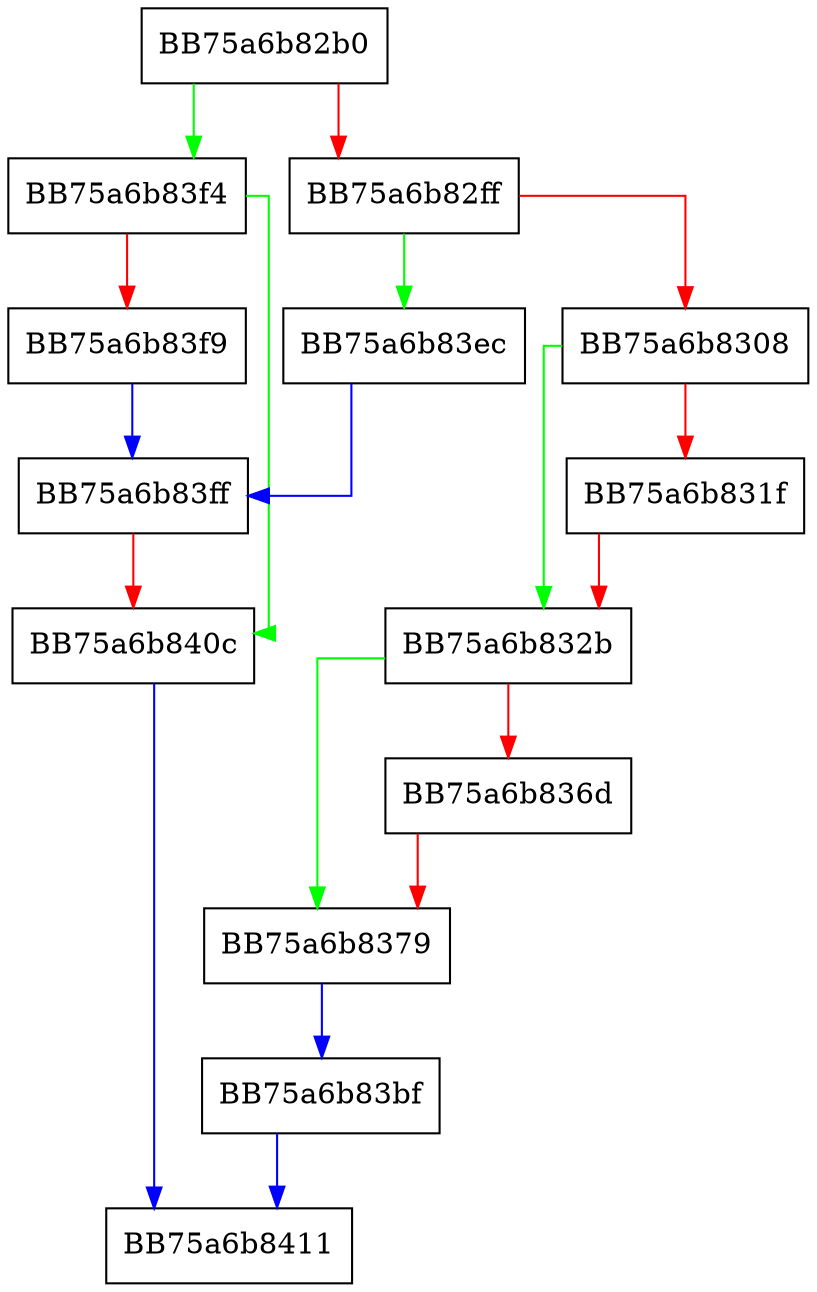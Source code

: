 digraph AddTelemetry {
  node [shape="box"];
  graph [splines=ortho];
  BB75a6b82b0 -> BB75a6b83f4 [color="green"];
  BB75a6b82b0 -> BB75a6b82ff [color="red"];
  BB75a6b82ff -> BB75a6b83ec [color="green"];
  BB75a6b82ff -> BB75a6b8308 [color="red"];
  BB75a6b8308 -> BB75a6b832b [color="green"];
  BB75a6b8308 -> BB75a6b831f [color="red"];
  BB75a6b831f -> BB75a6b832b [color="red"];
  BB75a6b832b -> BB75a6b8379 [color="green"];
  BB75a6b832b -> BB75a6b836d [color="red"];
  BB75a6b836d -> BB75a6b8379 [color="red"];
  BB75a6b8379 -> BB75a6b83bf [color="blue"];
  BB75a6b83bf -> BB75a6b8411 [color="blue"];
  BB75a6b83ec -> BB75a6b83ff [color="blue"];
  BB75a6b83f4 -> BB75a6b840c [color="green"];
  BB75a6b83f4 -> BB75a6b83f9 [color="red"];
  BB75a6b83f9 -> BB75a6b83ff [color="blue"];
  BB75a6b83ff -> BB75a6b840c [color="red"];
  BB75a6b840c -> BB75a6b8411 [color="blue"];
}